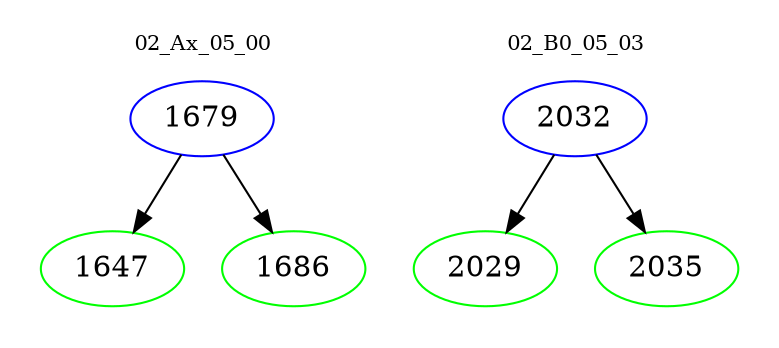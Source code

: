 digraph{
subgraph cluster_0 {
color = white
label = "02_Ax_05_00";
fontsize=10;
T0_1679 [label="1679", color="blue"]
T0_1679 -> T0_1647 [color="black"]
T0_1647 [label="1647", color="green"]
T0_1679 -> T0_1686 [color="black"]
T0_1686 [label="1686", color="green"]
}
subgraph cluster_1 {
color = white
label = "02_B0_05_03";
fontsize=10;
T1_2032 [label="2032", color="blue"]
T1_2032 -> T1_2029 [color="black"]
T1_2029 [label="2029", color="green"]
T1_2032 -> T1_2035 [color="black"]
T1_2035 [label="2035", color="green"]
}
}
